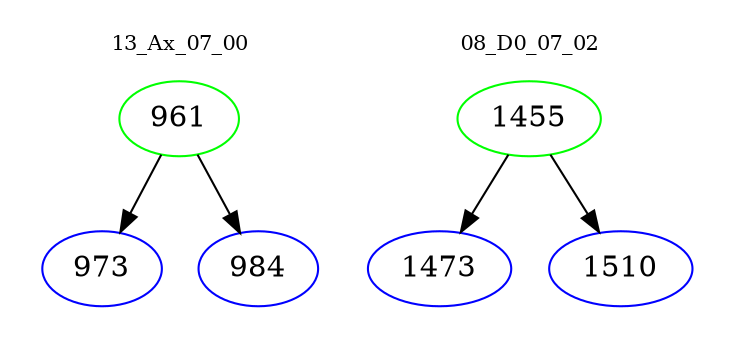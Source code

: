 digraph{
subgraph cluster_0 {
color = white
label = "13_Ax_07_00";
fontsize=10;
T0_961 [label="961", color="green"]
T0_961 -> T0_973 [color="black"]
T0_973 [label="973", color="blue"]
T0_961 -> T0_984 [color="black"]
T0_984 [label="984", color="blue"]
}
subgraph cluster_1 {
color = white
label = "08_D0_07_02";
fontsize=10;
T1_1455 [label="1455", color="green"]
T1_1455 -> T1_1473 [color="black"]
T1_1473 [label="1473", color="blue"]
T1_1455 -> T1_1510 [color="black"]
T1_1510 [label="1510", color="blue"]
}
}
